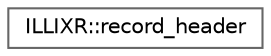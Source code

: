 digraph "Graphical Class Hierarchy"
{
 // LATEX_PDF_SIZE
  bgcolor="transparent";
  edge [fontname=Helvetica,fontsize=10,labelfontname=Helvetica,labelfontsize=10];
  node [fontname=Helvetica,fontsize=10,shape=box,height=0.2,width=0.4];
  rankdir="LR";
  Node0 [id="Node000000",label="ILLIXR::record_header",height=0.2,width=0.4,color="grey40", fillcolor="white", style="filled",URL="$classILLIXR_1_1record__header.html",tooltip="Schema of each record."];
}
